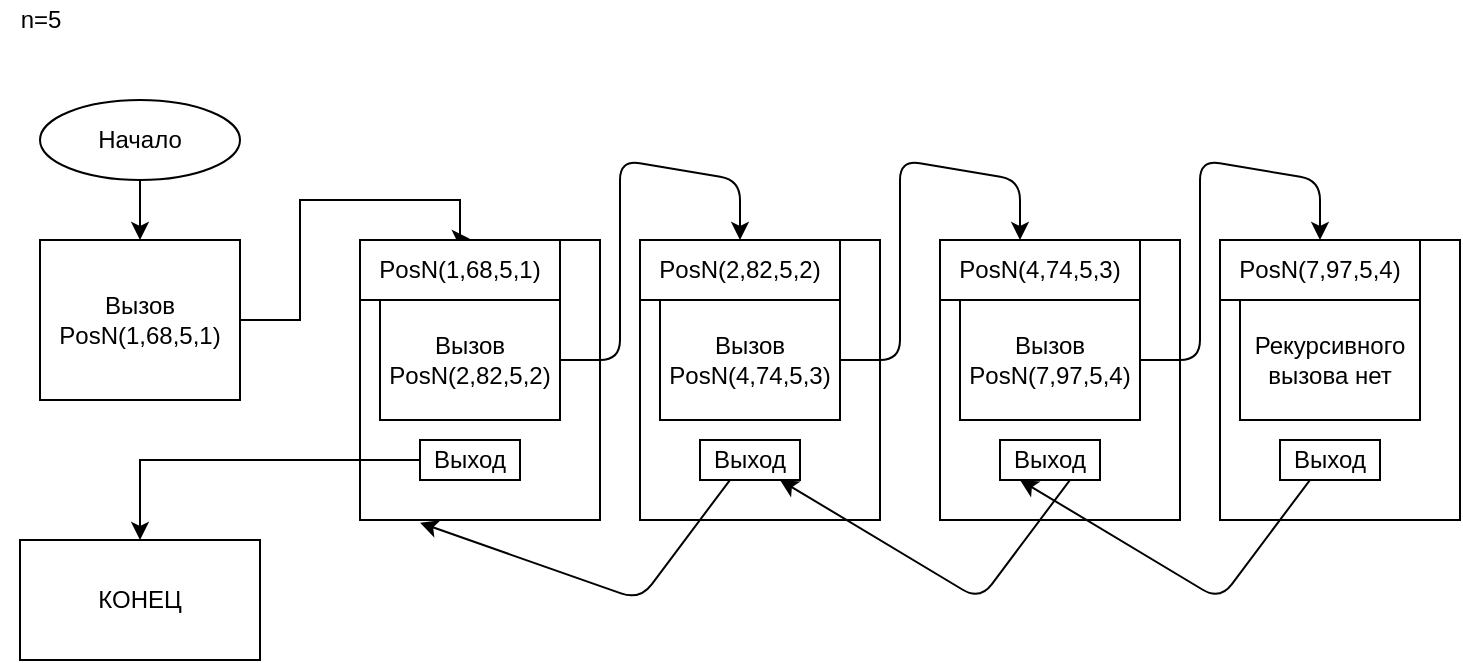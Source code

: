 <mxfile version="13.7.9" type="device"><diagram id="UR7Er5OiTgfWld4-R39v" name="Страница 1"><mxGraphModel dx="881" dy="419" grid="1" gridSize="10" guides="1" tooltips="1" connect="1" arrows="1" fold="1" page="1" pageScale="1" pageWidth="827" pageHeight="1169" math="0" shadow="0"><root><mxCell id="0"/><mxCell id="1" parent="0"/><mxCell id="C1R4LPGMtIBAvB9arTQi-1" value="n=5" style="text;html=1;align=center;verticalAlign=middle;resizable=0;points=[];autosize=1;" parent="1" vertex="1"><mxGeometry x="10" y="30" width="40" height="20" as="geometry"/></mxCell><mxCell id="C1R4LPGMtIBAvB9arTQi-4" style="edgeStyle=orthogonalEdgeStyle;rounded=0;orthogonalLoop=1;jettySize=auto;html=1;entryX=0.5;entryY=0;entryDx=0;entryDy=0;" parent="1" source="C1R4LPGMtIBAvB9arTQi-2" target="C1R4LPGMtIBAvB9arTQi-3" edge="1"><mxGeometry relative="1" as="geometry"/></mxCell><mxCell id="C1R4LPGMtIBAvB9arTQi-2" value="Начало" style="ellipse;whiteSpace=wrap;html=1;" parent="1" vertex="1"><mxGeometry x="30" y="80" width="100" height="40" as="geometry"/></mxCell><mxCell id="C1R4LPGMtIBAvB9arTQi-5" style="edgeStyle=orthogonalEdgeStyle;rounded=0;orthogonalLoop=1;jettySize=auto;html=1;entryX=0.549;entryY=-0.019;entryDx=0;entryDy=0;entryPerimeter=0;" parent="1" source="C1R4LPGMtIBAvB9arTQi-3" target="C1R4LPGMtIBAvB9arTQi-10" edge="1"><mxGeometry relative="1" as="geometry"><mxPoint x="180" y="90" as="targetPoint"/><Array as="points"><mxPoint x="160" y="190"/><mxPoint x="160" y="130"/><mxPoint x="240" y="130"/><mxPoint x="240" y="149"/></Array></mxGeometry></mxCell><mxCell id="C1R4LPGMtIBAvB9arTQi-3" value="Вызов&lt;br&gt;PosN(1,68,5,1)" style="rounded=0;whiteSpace=wrap;html=1;" parent="1" vertex="1"><mxGeometry x="30" y="150" width="100" height="80" as="geometry"/></mxCell><mxCell id="C1R4LPGMtIBAvB9arTQi-9" value="" style="rounded=0;whiteSpace=wrap;html=1;" parent="1" vertex="1"><mxGeometry x="190" y="150" width="120" height="140" as="geometry"/></mxCell><mxCell id="C1R4LPGMtIBAvB9arTQi-10" value="&lt;span&gt;PosN(1,68,5,1)&lt;/span&gt;" style="rounded=0;whiteSpace=wrap;html=1;" parent="1" vertex="1"><mxGeometry x="190" y="150" width="100" height="30" as="geometry"/></mxCell><mxCell id="C1R4LPGMtIBAvB9arTQi-12" value="&lt;span&gt;Вызов&lt;/span&gt;&lt;br&gt;&lt;span&gt;PosN(2,82,5,2)&lt;/span&gt;" style="rounded=0;whiteSpace=wrap;html=1;" parent="1" vertex="1"><mxGeometry x="200" y="180" width="90" height="60" as="geometry"/></mxCell><mxCell id="C1R4LPGMtIBAvB9arTQi-41" style="edgeStyle=orthogonalEdgeStyle;rounded=0;orthogonalLoop=1;jettySize=auto;html=1;entryX=0.5;entryY=0;entryDx=0;entryDy=0;" parent="1" source="C1R4LPGMtIBAvB9arTQi-13" target="C1R4LPGMtIBAvB9arTQi-40" edge="1"><mxGeometry relative="1" as="geometry"/></mxCell><mxCell id="C1R4LPGMtIBAvB9arTQi-13" value="Выход" style="rounded=0;whiteSpace=wrap;html=1;" parent="1" vertex="1"><mxGeometry x="220" y="250" width="50" height="20" as="geometry"/></mxCell><mxCell id="C1R4LPGMtIBAvB9arTQi-14" value="" style="rounded=0;whiteSpace=wrap;html=1;" parent="1" vertex="1"><mxGeometry x="330" y="150" width="120" height="140" as="geometry"/></mxCell><mxCell id="C1R4LPGMtIBAvB9arTQi-15" value="&lt;span&gt;PosN(2,82,5,2)&lt;/span&gt;" style="rounded=0;whiteSpace=wrap;html=1;" parent="1" vertex="1"><mxGeometry x="330" y="150" width="100" height="30" as="geometry"/></mxCell><mxCell id="C1R4LPGMtIBAvB9arTQi-16" value="&lt;span&gt;Вызов&lt;/span&gt;&lt;br&gt;&lt;span&gt;PosN(4,74,5,3)&lt;/span&gt;" style="rounded=0;whiteSpace=wrap;html=1;" parent="1" vertex="1"><mxGeometry x="340" y="180" width="90" height="60" as="geometry"/></mxCell><mxCell id="C1R4LPGMtIBAvB9arTQi-17" value="Выход" style="rounded=0;whiteSpace=wrap;html=1;" parent="1" vertex="1"><mxGeometry x="360" y="250" width="50" height="20" as="geometry"/></mxCell><mxCell id="C1R4LPGMtIBAvB9arTQi-18" value="" style="endArrow=classic;html=1;exitX=1;exitY=0.5;exitDx=0;exitDy=0;entryX=0.5;entryY=0;entryDx=0;entryDy=0;" parent="1" source="C1R4LPGMtIBAvB9arTQi-12" target="C1R4LPGMtIBAvB9arTQi-15" edge="1"><mxGeometry width="50" height="50" relative="1" as="geometry"><mxPoint x="310" y="240" as="sourcePoint"/><mxPoint x="320" y="140" as="targetPoint"/><Array as="points"><mxPoint x="320" y="210"/><mxPoint x="320" y="110"/><mxPoint x="380" y="120"/></Array></mxGeometry></mxCell><mxCell id="C1R4LPGMtIBAvB9arTQi-19" value="" style="rounded=0;whiteSpace=wrap;html=1;" parent="1" vertex="1"><mxGeometry x="480" y="150" width="120" height="140" as="geometry"/></mxCell><mxCell id="C1R4LPGMtIBAvB9arTQi-20" value="&lt;span&gt;PosN(&lt;/span&gt;4,74,5,3&lt;span&gt;)&lt;/span&gt;" style="rounded=0;whiteSpace=wrap;html=1;" parent="1" vertex="1"><mxGeometry x="480" y="150" width="100" height="30" as="geometry"/></mxCell><mxCell id="C1R4LPGMtIBAvB9arTQi-21" value="&lt;span&gt;Вызов&lt;/span&gt;&lt;br&gt;&lt;span&gt;PosN(7,97&lt;/span&gt;,5,4&lt;span&gt;)&lt;/span&gt;" style="rounded=0;whiteSpace=wrap;html=1;" parent="1" vertex="1"><mxGeometry x="490" y="180" width="90" height="60" as="geometry"/></mxCell><mxCell id="C1R4LPGMtIBAvB9arTQi-22" value="Выход" style="rounded=0;whiteSpace=wrap;html=1;" parent="1" vertex="1"><mxGeometry x="510" y="250" width="50" height="20" as="geometry"/></mxCell><mxCell id="C1R4LPGMtIBAvB9arTQi-23" value="" style="endArrow=classic;html=1;exitX=1;exitY=0.5;exitDx=0;exitDy=0;entryX=0.5;entryY=0;entryDx=0;entryDy=0;" parent="1" edge="1"><mxGeometry width="50" height="50" relative="1" as="geometry"><mxPoint x="430" y="210" as="sourcePoint"/><mxPoint x="520" y="150" as="targetPoint"/><Array as="points"><mxPoint x="460" y="210"/><mxPoint x="460" y="110"/><mxPoint x="520" y="120"/></Array></mxGeometry></mxCell><mxCell id="C1R4LPGMtIBAvB9arTQi-24" value="" style="rounded=0;whiteSpace=wrap;html=1;" parent="1" vertex="1"><mxGeometry x="620" y="150" width="120" height="140" as="geometry"/></mxCell><mxCell id="C1R4LPGMtIBAvB9arTQi-25" value="&lt;span&gt;PosN(7,97,5,4)&lt;/span&gt;" style="rounded=0;whiteSpace=wrap;html=1;" parent="1" vertex="1"><mxGeometry x="620" y="150" width="100" height="30" as="geometry"/></mxCell><mxCell id="C1R4LPGMtIBAvB9arTQi-26" value="Рекурсивного вызова нет" style="rounded=0;whiteSpace=wrap;html=1;" parent="1" vertex="1"><mxGeometry x="630" y="180" width="90" height="60" as="geometry"/></mxCell><mxCell id="C1R4LPGMtIBAvB9arTQi-27" value="Выход" style="rounded=0;whiteSpace=wrap;html=1;" parent="1" vertex="1"><mxGeometry x="650" y="250" width="50" height="20" as="geometry"/></mxCell><mxCell id="C1R4LPGMtIBAvB9arTQi-28" value="" style="endArrow=classic;html=1;exitX=1;exitY=0.5;exitDx=0;exitDy=0;entryX=0.5;entryY=0;entryDx=0;entryDy=0;" parent="1" edge="1"><mxGeometry width="50" height="50" relative="1" as="geometry"><mxPoint x="580" y="210" as="sourcePoint"/><mxPoint x="670" y="150" as="targetPoint"/><Array as="points"><mxPoint x="610" y="210"/><mxPoint x="610" y="110"/><mxPoint x="670" y="120"/></Array></mxGeometry></mxCell><mxCell id="C1R4LPGMtIBAvB9arTQi-36" value="" style="endArrow=classic;html=1;exitX=0.5;exitY=1;exitDx=0;exitDy=0;entryX=0.417;entryY=0.857;entryDx=0;entryDy=0;entryPerimeter=0;" parent="1" edge="1"><mxGeometry width="50" height="50" relative="1" as="geometry"><mxPoint x="664.96" y="270.02" as="sourcePoint"/><mxPoint x="520.0" y="270.0" as="targetPoint"/><Array as="points"><mxPoint x="619.96" y="330.02"/></Array></mxGeometry></mxCell><mxCell id="C1R4LPGMtIBAvB9arTQi-37" value="" style="endArrow=classic;html=1;exitX=0.5;exitY=1;exitDx=0;exitDy=0;entryX=0.417;entryY=0.857;entryDx=0;entryDy=0;entryPerimeter=0;" parent="1" edge="1"><mxGeometry width="50" height="50" relative="1" as="geometry"><mxPoint x="544.96" y="270.02" as="sourcePoint"/><mxPoint x="400.0" y="270.0" as="targetPoint"/><Array as="points"><mxPoint x="499.96" y="330.02"/></Array></mxGeometry></mxCell><mxCell id="C1R4LPGMtIBAvB9arTQi-38" value="" style="endArrow=classic;html=1;exitX=0.5;exitY=1;exitDx=0;exitDy=0;entryX=0.417;entryY=0.857;entryDx=0;entryDy=0;entryPerimeter=0;" parent="1" edge="1"><mxGeometry width="50" height="50" relative="1" as="geometry"><mxPoint x="374.96" y="270.02" as="sourcePoint"/><mxPoint x="220.04" y="291.42" as="targetPoint"/><Array as="points"><mxPoint x="329.96" y="330.02"/></Array></mxGeometry></mxCell><mxCell id="C1R4LPGMtIBAvB9arTQi-40" value="КОНЕЦ" style="rounded=0;whiteSpace=wrap;html=1;" parent="1" vertex="1"><mxGeometry x="20" y="300" width="120" height="60" as="geometry"/></mxCell></root></mxGraphModel></diagram></mxfile>